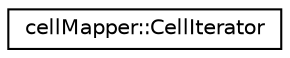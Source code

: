 digraph "Graphical Class Hierarchy"
{
 // LATEX_PDF_SIZE
  edge [fontname="Helvetica",fontsize="10",labelfontname="Helvetica",labelfontsize="10"];
  node [fontname="Helvetica",fontsize="10",shape=record];
  rankdir="LR";
  Node0 [label="cellMapper::CellIterator",height=0.2,width=0.4,color="black", fillcolor="white", style="filled",URL="$classpFlow_1_1cellMapper_1_1CellIterator.html",tooltip=" "];
}
